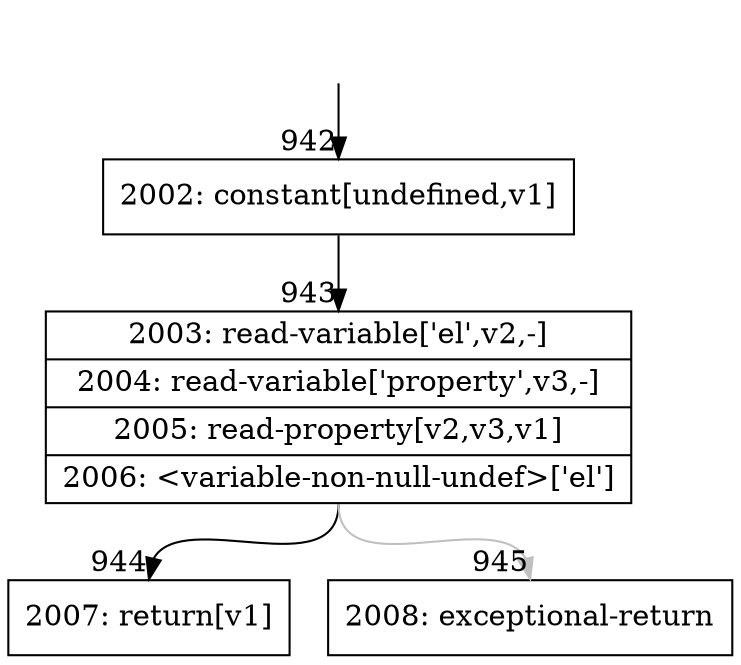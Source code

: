 digraph {
rankdir="TD"
BB_entry91[shape=none,label=""];
BB_entry91 -> BB942 [tailport=s, headport=n, headlabel="    942"]
BB942 [shape=record label="{2002: constant[undefined,v1]}" ] 
BB942 -> BB943 [tailport=s, headport=n, headlabel="      943"]
BB943 [shape=record label="{2003: read-variable['el',v2,-]|2004: read-variable['property',v3,-]|2005: read-property[v2,v3,v1]|2006: \<variable-non-null-undef\>['el']}" ] 
BB943 -> BB944 [tailport=s, headport=n, headlabel="      944"]
BB943 -> BB945 [tailport=s, headport=n, color=gray, headlabel="      945"]
BB944 [shape=record label="{2007: return[v1]}" ] 
BB945 [shape=record label="{2008: exceptional-return}" ] 
//#$~ 527
}
